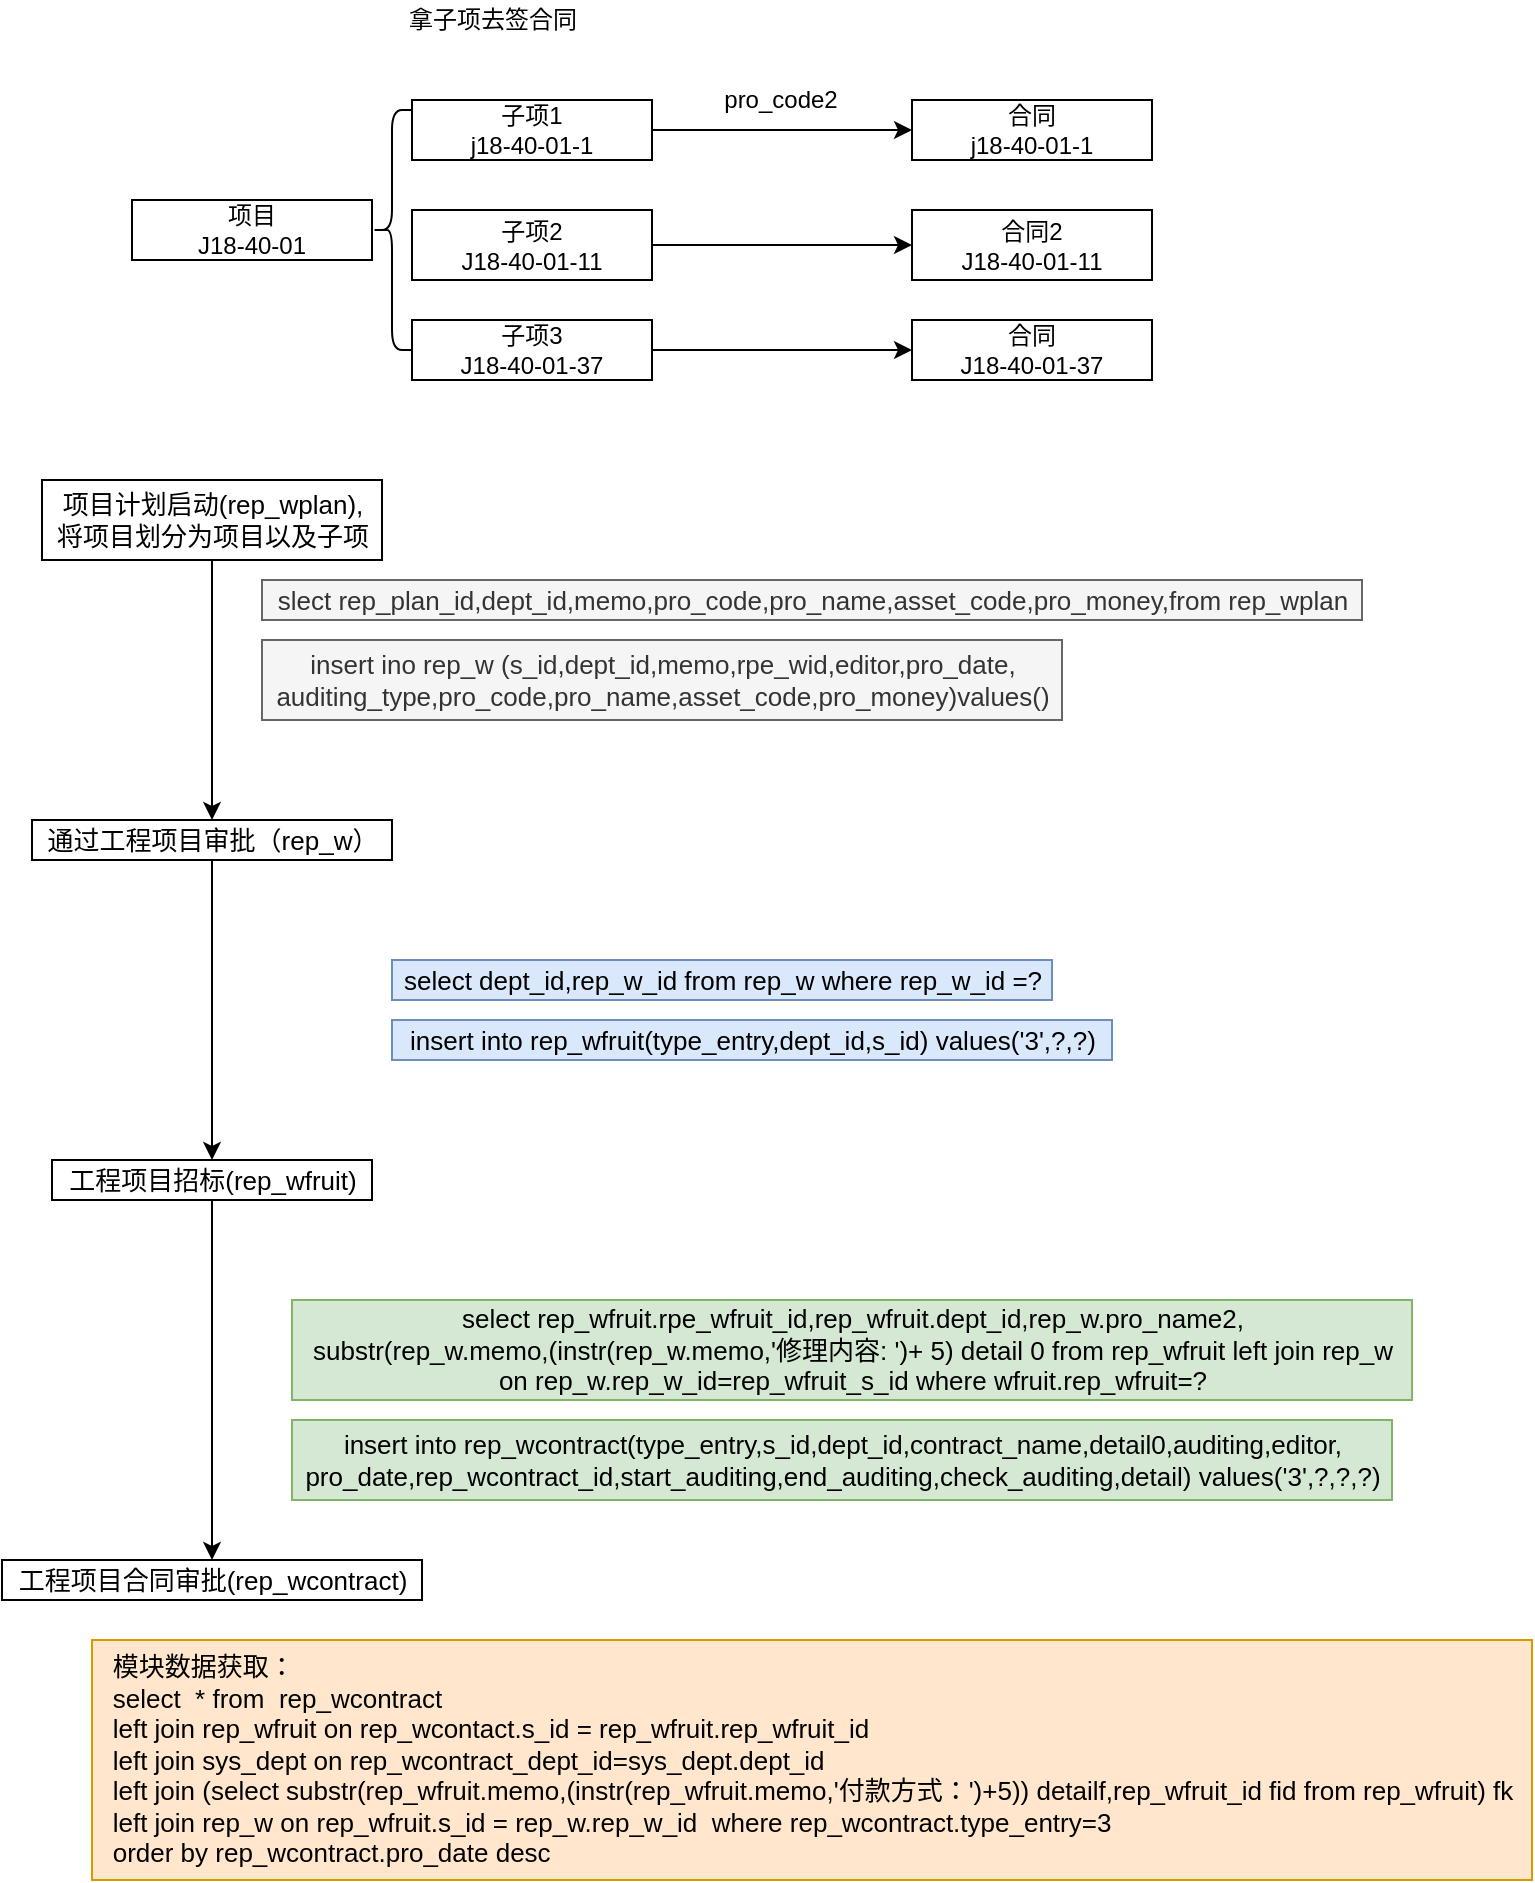 <mxfile version="16.5.6" type="github">
  <diagram id="YGL4_LU6Wryx0pnacia-" name="整体分析">
    <mxGraphModel dx="1550" dy="844" grid="1" gridSize="10" guides="1" tooltips="1" connect="1" arrows="1" fold="1" page="1" pageScale="1" pageWidth="827" pageHeight="1169" math="0" shadow="0">
      <root>
        <mxCell id="0" />
        <mxCell id="1" parent="0" />
        <mxCell id="nmOukB2l_b2BBjUmnGJQ-1" value="项目&lt;br&gt;J18-40-01" style="rounded=0;whiteSpace=wrap;html=1;" vertex="1" parent="1">
          <mxGeometry x="90" y="140" width="120" height="30" as="geometry" />
        </mxCell>
        <mxCell id="nmOukB2l_b2BBjUmnGJQ-2" value="" style="shape=curlyBracket;whiteSpace=wrap;html=1;rounded=1;" vertex="1" parent="1">
          <mxGeometry x="210" y="95" width="20" height="120" as="geometry" />
        </mxCell>
        <mxCell id="nmOukB2l_b2BBjUmnGJQ-9" value="" style="edgeStyle=orthogonalEdgeStyle;rounded=0;orthogonalLoop=1;jettySize=auto;html=1;" edge="1" parent="1" source="nmOukB2l_b2BBjUmnGJQ-4" target="nmOukB2l_b2BBjUmnGJQ-8">
          <mxGeometry relative="1" as="geometry" />
        </mxCell>
        <mxCell id="nmOukB2l_b2BBjUmnGJQ-4" value="子项1&lt;br&gt;j18-40-01-1" style="rounded=0;whiteSpace=wrap;html=1;" vertex="1" parent="1">
          <mxGeometry x="230" y="90" width="120" height="30" as="geometry" />
        </mxCell>
        <mxCell id="nmOukB2l_b2BBjUmnGJQ-38" value="" style="edgeStyle=orthogonalEdgeStyle;rounded=0;orthogonalLoop=1;jettySize=auto;html=1;fontSize=13;" edge="1" parent="1" source="nmOukB2l_b2BBjUmnGJQ-5" target="nmOukB2l_b2BBjUmnGJQ-37">
          <mxGeometry relative="1" as="geometry" />
        </mxCell>
        <mxCell id="nmOukB2l_b2BBjUmnGJQ-5" value="子项2&lt;br&gt;J18-40-01-11" style="rounded=0;whiteSpace=wrap;html=1;" vertex="1" parent="1">
          <mxGeometry x="230" y="145" width="120" height="35" as="geometry" />
        </mxCell>
        <mxCell id="nmOukB2l_b2BBjUmnGJQ-41" value="" style="edgeStyle=orthogonalEdgeStyle;rounded=0;orthogonalLoop=1;jettySize=auto;html=1;fontSize=13;" edge="1" parent="1" source="nmOukB2l_b2BBjUmnGJQ-6" target="nmOukB2l_b2BBjUmnGJQ-40">
          <mxGeometry relative="1" as="geometry" />
        </mxCell>
        <mxCell id="nmOukB2l_b2BBjUmnGJQ-6" value="子项3&lt;br&gt;J18-40-01-37" style="rounded=0;whiteSpace=wrap;html=1;" vertex="1" parent="1">
          <mxGeometry x="230" y="200" width="120" height="30" as="geometry" />
        </mxCell>
        <mxCell id="nmOukB2l_b2BBjUmnGJQ-7" value="拿子项去签合同" style="text;html=1;align=center;verticalAlign=middle;resizable=0;points=[];autosize=1;strokeColor=none;fillColor=none;" vertex="1" parent="1">
          <mxGeometry x="220" y="40" width="100" height="20" as="geometry" />
        </mxCell>
        <mxCell id="nmOukB2l_b2BBjUmnGJQ-8" value="合同&lt;br&gt;j18-40-01-1" style="rounded=0;whiteSpace=wrap;html=1;" vertex="1" parent="1">
          <mxGeometry x="480" y="90" width="120" height="30" as="geometry" />
        </mxCell>
        <mxCell id="nmOukB2l_b2BBjUmnGJQ-10" value="pro_code2" style="text;html=1;align=center;verticalAlign=middle;resizable=0;points=[];autosize=1;strokeColor=none;fillColor=none;" vertex="1" parent="1">
          <mxGeometry x="379" y="80" width="70" height="20" as="geometry" />
        </mxCell>
        <mxCell id="nmOukB2l_b2BBjUmnGJQ-15" value="" style="edgeStyle=orthogonalEdgeStyle;rounded=0;orthogonalLoop=1;jettySize=auto;html=1;fontSize=13;entryX=0.5;entryY=0;entryDx=0;entryDy=0;entryPerimeter=0;" edge="1" parent="1" source="nmOukB2l_b2BBjUmnGJQ-13" target="nmOukB2l_b2BBjUmnGJQ-16">
          <mxGeometry relative="1" as="geometry">
            <mxPoint x="190" y="410" as="targetPoint" />
          </mxGeometry>
        </mxCell>
        <mxCell id="nmOukB2l_b2BBjUmnGJQ-13" value="&lt;span style=&quot;font-size: 13px&quot;&gt;项目计划启动(rep_wplan),&lt;br&gt;将项目划分为项目以及子项&lt;/span&gt;" style="text;html=1;align=center;verticalAlign=middle;resizable=0;points=[];autosize=1;strokeColor=default;fillColor=none;fontSize=13;fontStyle=0" vertex="1" parent="1">
          <mxGeometry x="45" y="280" width="170" height="40" as="geometry" />
        </mxCell>
        <mxCell id="nmOukB2l_b2BBjUmnGJQ-18" value="" style="edgeStyle=orthogonalEdgeStyle;rounded=0;orthogonalLoop=1;jettySize=auto;html=1;fontSize=13;" edge="1" parent="1" source="nmOukB2l_b2BBjUmnGJQ-16" target="nmOukB2l_b2BBjUmnGJQ-17">
          <mxGeometry relative="1" as="geometry" />
        </mxCell>
        <mxCell id="nmOukB2l_b2BBjUmnGJQ-16" value="通过工程项目审批（rep_w）" style="text;html=1;align=center;verticalAlign=middle;resizable=0;points=[];autosize=1;strokeColor=default;fillColor=none;fontSize=13;" vertex="1" parent="1">
          <mxGeometry x="40" y="450" width="180" height="20" as="geometry" />
        </mxCell>
        <mxCell id="nmOukB2l_b2BBjUmnGJQ-20" value="" style="edgeStyle=orthogonalEdgeStyle;rounded=0;orthogonalLoop=1;jettySize=auto;html=1;fontSize=13;" edge="1" parent="1" source="nmOukB2l_b2BBjUmnGJQ-17" target="nmOukB2l_b2BBjUmnGJQ-19">
          <mxGeometry relative="1" as="geometry" />
        </mxCell>
        <mxCell id="nmOukB2l_b2BBjUmnGJQ-17" value="工程项目招标(rep_wfruit)" style="text;html=1;align=center;verticalAlign=middle;resizable=0;points=[];autosize=1;strokeColor=default;fillColor=none;fontSize=13;" vertex="1" parent="1">
          <mxGeometry x="50" y="620" width="160" height="20" as="geometry" />
        </mxCell>
        <mxCell id="nmOukB2l_b2BBjUmnGJQ-19" value="工程项目合同审批(rep_wcontract)" style="text;html=1;align=center;verticalAlign=middle;resizable=0;points=[];autosize=1;strokeColor=default;fillColor=none;fontSize=13;" vertex="1" parent="1">
          <mxGeometry x="25" y="820" width="210" height="20" as="geometry" />
        </mxCell>
        <mxCell id="nmOukB2l_b2BBjUmnGJQ-32" value="" style="group" vertex="1" connectable="0" parent="1">
          <mxGeometry x="170" y="690" width="560" height="100" as="geometry" />
        </mxCell>
        <mxCell id="nmOukB2l_b2BBjUmnGJQ-27" value="select rep_wfruit.rpe_wfruit_id,rep_wfruit.dept_id,rep_w.pro_name2,&lt;br&gt;substr(rep_w.memo,(instr(rep_w.memo,&#39;修理内容: &#39;)+ 5) detail 0 from rep_wfruit left join rep_w &lt;br&gt;on rep_w.rep_w_id=rep_wfruit_s_id where wfruit.rep_wfruit=?" style="text;html=1;align=center;verticalAlign=middle;resizable=0;points=[];autosize=1;strokeColor=#82b366;fillColor=#d5e8d4;fontSize=13;" vertex="1" parent="nmOukB2l_b2BBjUmnGJQ-32">
          <mxGeometry width="560" height="50" as="geometry" />
        </mxCell>
        <mxCell id="nmOukB2l_b2BBjUmnGJQ-28" value="insert into rep_wcontract(type_entry,s_id,dept_id,contract_name,detail0,auditing,editor,&lt;br&gt;pro_date,rep_wcontract_id,start_auditing,end_auditing,check_auditing,detail) values(&#39;3&#39;,?,?,?)" style="text;html=1;align=center;verticalAlign=middle;resizable=0;points=[];autosize=1;strokeColor=#82b366;fillColor=#d5e8d4;fontSize=13;" vertex="1" parent="nmOukB2l_b2BBjUmnGJQ-32">
          <mxGeometry y="60" width="550" height="40" as="geometry" />
        </mxCell>
        <mxCell id="nmOukB2l_b2BBjUmnGJQ-31" value="select rep_wfruit.rpe_wfruit_id,rep_wfruit.dept_id,rep_w.pro_name2,&lt;br&gt;substr(rep_w.memo,(instr(rep_w.memo,&#39;修理内容: &#39;)+ 5) detail 0 from rep_wfruit left join rep_w &lt;br&gt;on rep_w.rep_w_id=rep_wfruit_s_id where wfruit.rep_wfruit=?" style="text;html=1;align=center;verticalAlign=middle;resizable=0;points=[];autosize=1;strokeColor=#82b366;fillColor=#d5e8d4;fontSize=13;" vertex="1" parent="nmOukB2l_b2BBjUmnGJQ-32">
          <mxGeometry width="560" height="50" as="geometry" />
        </mxCell>
        <mxCell id="nmOukB2l_b2BBjUmnGJQ-33" value="" style="group" vertex="1" connectable="0" parent="1">
          <mxGeometry x="220" y="520" width="360" height="50" as="geometry" />
        </mxCell>
        <mxCell id="nmOukB2l_b2BBjUmnGJQ-25" value="select dept_id,rep_w_id from rep_w where rep_w_id =?" style="text;html=1;align=center;verticalAlign=middle;resizable=0;points=[];autosize=1;strokeColor=#6c8ebf;fillColor=#dae8fc;fontSize=13;" vertex="1" parent="nmOukB2l_b2BBjUmnGJQ-33">
          <mxGeometry width="330" height="20" as="geometry" />
        </mxCell>
        <mxCell id="nmOukB2l_b2BBjUmnGJQ-26" value="insert into rep_wfruit(type_entry,dept_id,s_id) values(&#39;3&#39;,?,?)" style="text;html=1;align=center;verticalAlign=middle;resizable=0;points=[];autosize=1;strokeColor=#6c8ebf;fillColor=#dae8fc;fontSize=13;" vertex="1" parent="nmOukB2l_b2BBjUmnGJQ-33">
          <mxGeometry y="30" width="360" height="20" as="geometry" />
        </mxCell>
        <mxCell id="nmOukB2l_b2BBjUmnGJQ-34" value="" style="group" vertex="1" connectable="0" parent="1">
          <mxGeometry x="155" y="330" width="550" height="70" as="geometry" />
        </mxCell>
        <mxCell id="nmOukB2l_b2BBjUmnGJQ-23" value="slect rep_plan_id,dept_id,memo,pro_code,pro_name,asset_code,pro_money,from rep_wplan" style="text;html=1;align=center;verticalAlign=middle;resizable=0;points=[];autosize=1;strokeColor=#666666;fillColor=#f5f5f5;fontSize=13;fontColor=#333333;" vertex="1" parent="nmOukB2l_b2BBjUmnGJQ-34">
          <mxGeometry width="550" height="20" as="geometry" />
        </mxCell>
        <mxCell id="nmOukB2l_b2BBjUmnGJQ-24" value="insert ino rep_w (s_id,dept_id,memo,rpe_wid,editor,pro_date,&lt;br&gt;auditing_type,pro_code,pro_name,asset_code,pro_money)values()" style="text;html=1;align=center;verticalAlign=middle;resizable=0;points=[];autosize=1;strokeColor=#666666;fillColor=#f5f5f5;fontSize=13;fontColor=#333333;" vertex="1" parent="nmOukB2l_b2BBjUmnGJQ-34">
          <mxGeometry y="30" width="400" height="40" as="geometry" />
        </mxCell>
        <mxCell id="nmOukB2l_b2BBjUmnGJQ-35" value="&lt;div style=&quot;text-align: justify&quot;&gt;模块数据获取：&lt;/div&gt;&lt;div style=&quot;text-align: justify&quot;&gt;select&amp;nbsp;&amp;nbsp;&lt;span&gt;* from&amp;nbsp;&amp;nbsp;&lt;/span&gt;&lt;span&gt;rep_wcontract&lt;/span&gt;&lt;/div&gt;&lt;div style=&quot;text-align: justify&quot;&gt;&lt;span&gt;	&lt;/span&gt;left join rep_wfruit on&amp;nbsp;&lt;span&gt;rep_wcontact.s_id = rep_wfruit.rep_wfruit_id&lt;/span&gt;&lt;/div&gt;&lt;div style=&quot;text-align: justify&quot;&gt;left join sys_dept on rep_wcontract_dept_id=sys_dept.dept_id&lt;/div&gt;&lt;div style=&quot;text-align: justify&quot;&gt;left join (select substr(rep_wfruit.memo,(instr(rep_wfruit.memo,&#39;付款方式：&#39;)+5)) detailf,rep_wfruit_id fid from rep_wfruit) fk&lt;/div&gt;&lt;div style=&quot;text-align: justify&quot;&gt;&lt;span&gt;	&lt;/span&gt;left join rep_w on&amp;nbsp;&lt;span&gt;rep_wfruit.s_id = rep_w.rep_w_id&amp;nbsp; where rep_wcontract.type_entry=3&lt;/span&gt;&lt;/div&gt;&lt;div style=&quot;text-align: justify&quot;&gt;&lt;span&gt;order by rep_wcontract.pro_date desc&lt;/span&gt;&lt;/div&gt;" style="text;html=1;align=center;verticalAlign=middle;resizable=0;points=[];autosize=1;strokeColor=#d79b00;fillColor=#ffe6cc;fontSize=13;" vertex="1" parent="1">
          <mxGeometry x="70" y="860" width="720" height="120" as="geometry" />
        </mxCell>
        <mxCell id="nmOukB2l_b2BBjUmnGJQ-37" value="合同2&lt;br&gt;J18-40-01-11" style="rounded=0;whiteSpace=wrap;html=1;" vertex="1" parent="1">
          <mxGeometry x="480" y="145" width="120" height="35" as="geometry" />
        </mxCell>
        <mxCell id="nmOukB2l_b2BBjUmnGJQ-40" value="合同&lt;br&gt;J18-40-01-37" style="rounded=0;whiteSpace=wrap;html=1;" vertex="1" parent="1">
          <mxGeometry x="480" y="200" width="120" height="30" as="geometry" />
        </mxCell>
      </root>
    </mxGraphModel>
  </diagram>
</mxfile>
